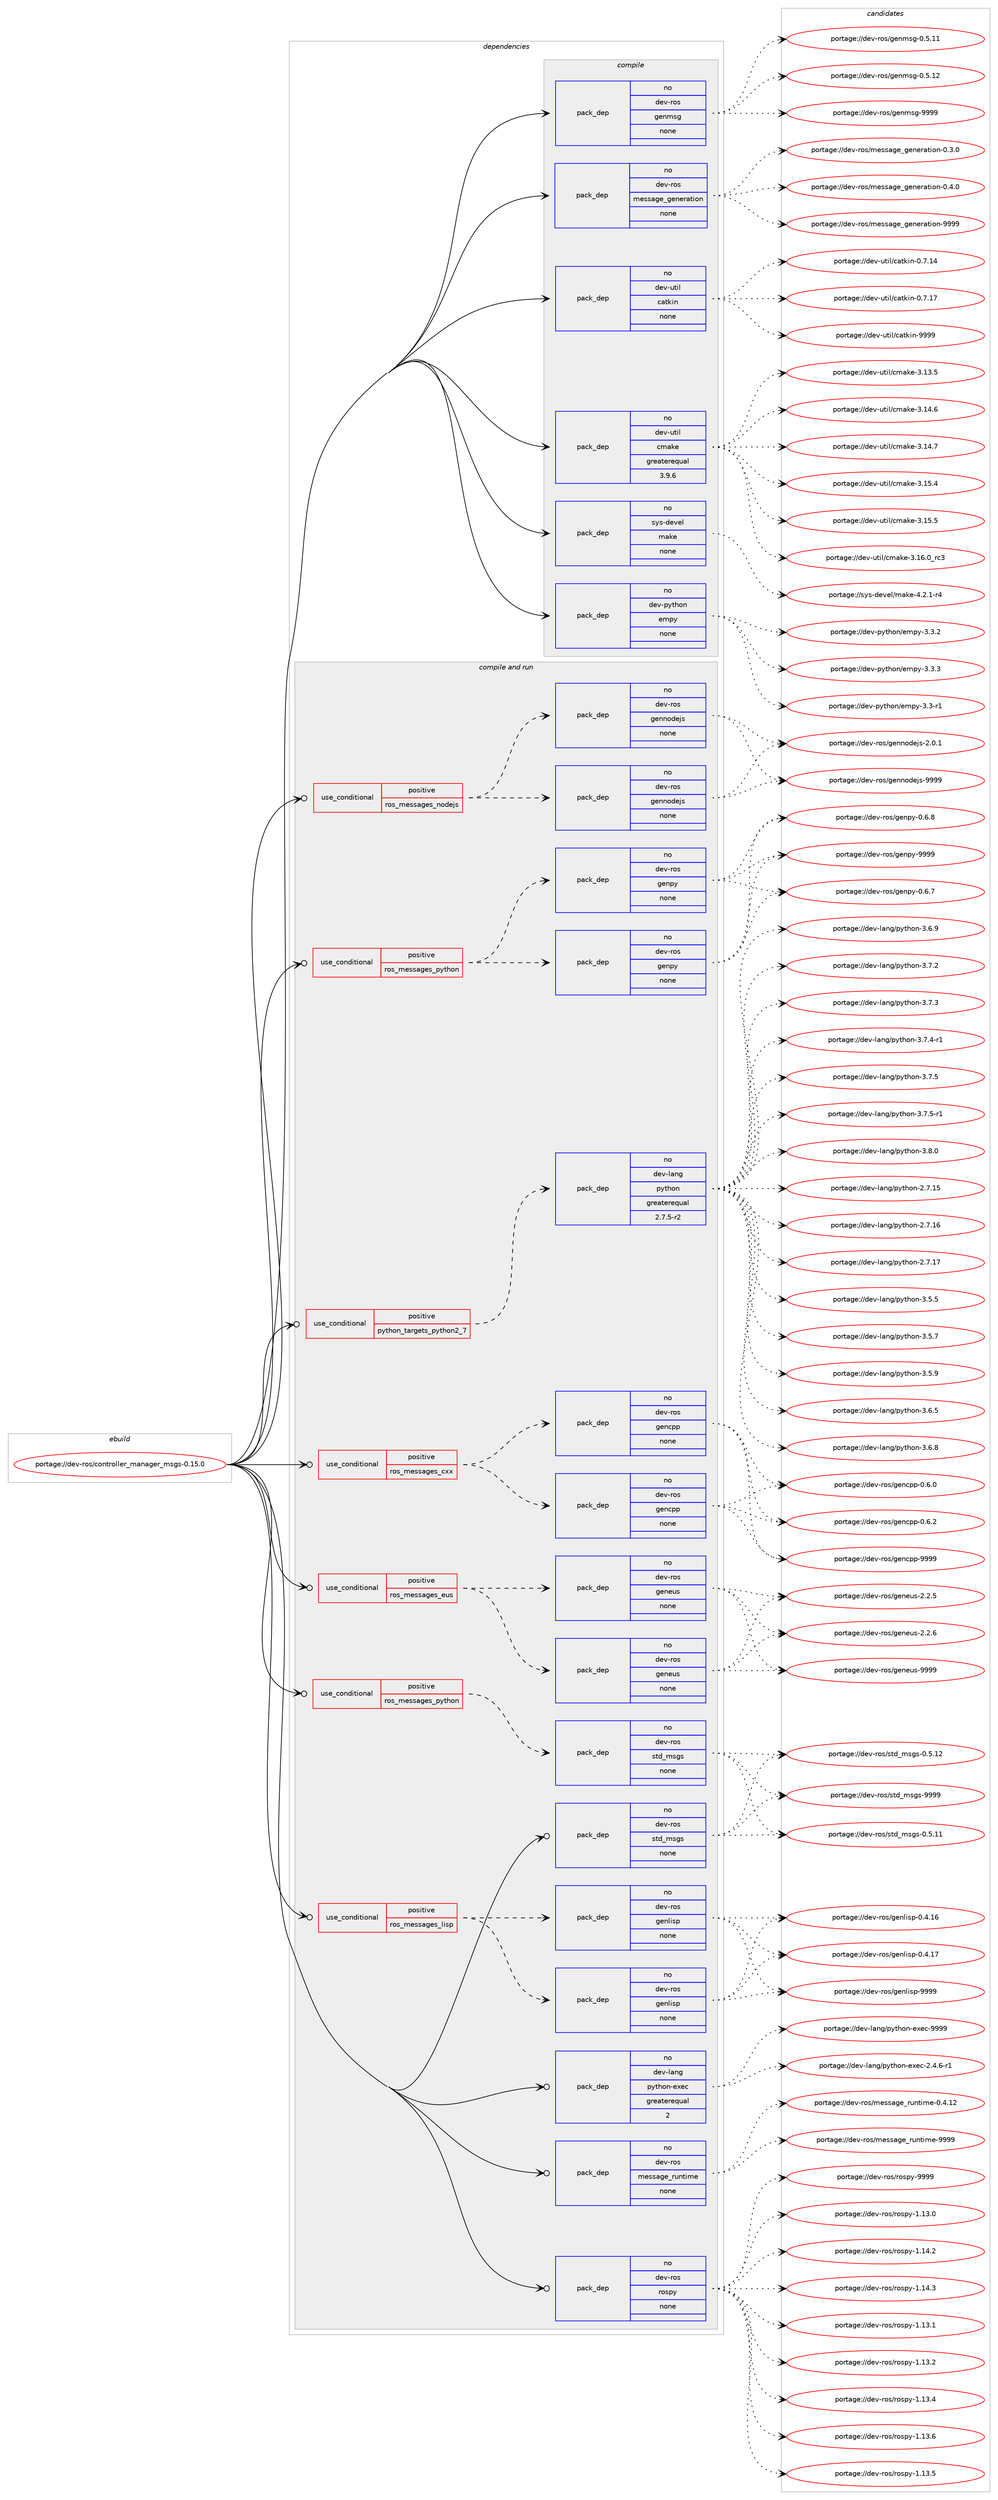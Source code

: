 digraph prolog {

# *************
# Graph options
# *************

newrank=true;
concentrate=true;
compound=true;
graph [rankdir=LR,fontname=Helvetica,fontsize=10,ranksep=1.5];#, ranksep=2.5, nodesep=0.2];
edge  [arrowhead=vee];
node  [fontname=Helvetica,fontsize=10];

# **********
# The ebuild
# **********

subgraph cluster_leftcol {
color=gray;
rank=same;
label=<<i>ebuild</i>>;
id [label="portage://dev-ros/controller_manager_msgs-0.15.0", color=red, width=4, href="../dev-ros/controller_manager_msgs-0.15.0.svg"];
}

# ****************
# The dependencies
# ****************

subgraph cluster_midcol {
color=gray;
label=<<i>dependencies</i>>;
subgraph cluster_compile {
fillcolor="#eeeeee";
style=filled;
label=<<i>compile</i>>;
subgraph pack139605 {
dependency185304 [label=<<TABLE BORDER="0" CELLBORDER="1" CELLSPACING="0" CELLPADDING="4" WIDTH="220"><TR><TD ROWSPAN="6" CELLPADDING="30">pack_dep</TD></TR><TR><TD WIDTH="110">no</TD></TR><TR><TD>dev-python</TD></TR><TR><TD>empy</TD></TR><TR><TD>none</TD></TR><TR><TD></TD></TR></TABLE>>, shape=none, color=blue];
}
id:e -> dependency185304:w [weight=20,style="solid",arrowhead="vee"];
subgraph pack139606 {
dependency185305 [label=<<TABLE BORDER="0" CELLBORDER="1" CELLSPACING="0" CELLPADDING="4" WIDTH="220"><TR><TD ROWSPAN="6" CELLPADDING="30">pack_dep</TD></TR><TR><TD WIDTH="110">no</TD></TR><TR><TD>dev-ros</TD></TR><TR><TD>genmsg</TD></TR><TR><TD>none</TD></TR><TR><TD></TD></TR></TABLE>>, shape=none, color=blue];
}
id:e -> dependency185305:w [weight=20,style="solid",arrowhead="vee"];
subgraph pack139607 {
dependency185306 [label=<<TABLE BORDER="0" CELLBORDER="1" CELLSPACING="0" CELLPADDING="4" WIDTH="220"><TR><TD ROWSPAN="6" CELLPADDING="30">pack_dep</TD></TR><TR><TD WIDTH="110">no</TD></TR><TR><TD>dev-ros</TD></TR><TR><TD>message_generation</TD></TR><TR><TD>none</TD></TR><TR><TD></TD></TR></TABLE>>, shape=none, color=blue];
}
id:e -> dependency185306:w [weight=20,style="solid",arrowhead="vee"];
subgraph pack139608 {
dependency185307 [label=<<TABLE BORDER="0" CELLBORDER="1" CELLSPACING="0" CELLPADDING="4" WIDTH="220"><TR><TD ROWSPAN="6" CELLPADDING="30">pack_dep</TD></TR><TR><TD WIDTH="110">no</TD></TR><TR><TD>dev-util</TD></TR><TR><TD>catkin</TD></TR><TR><TD>none</TD></TR><TR><TD></TD></TR></TABLE>>, shape=none, color=blue];
}
id:e -> dependency185307:w [weight=20,style="solid",arrowhead="vee"];
subgraph pack139609 {
dependency185308 [label=<<TABLE BORDER="0" CELLBORDER="1" CELLSPACING="0" CELLPADDING="4" WIDTH="220"><TR><TD ROWSPAN="6" CELLPADDING="30">pack_dep</TD></TR><TR><TD WIDTH="110">no</TD></TR><TR><TD>dev-util</TD></TR><TR><TD>cmake</TD></TR><TR><TD>greaterequal</TD></TR><TR><TD>3.9.6</TD></TR></TABLE>>, shape=none, color=blue];
}
id:e -> dependency185308:w [weight=20,style="solid",arrowhead="vee"];
subgraph pack139610 {
dependency185309 [label=<<TABLE BORDER="0" CELLBORDER="1" CELLSPACING="0" CELLPADDING="4" WIDTH="220"><TR><TD ROWSPAN="6" CELLPADDING="30">pack_dep</TD></TR><TR><TD WIDTH="110">no</TD></TR><TR><TD>sys-devel</TD></TR><TR><TD>make</TD></TR><TR><TD>none</TD></TR><TR><TD></TD></TR></TABLE>>, shape=none, color=blue];
}
id:e -> dependency185309:w [weight=20,style="solid",arrowhead="vee"];
}
subgraph cluster_compileandrun {
fillcolor="#eeeeee";
style=filled;
label=<<i>compile and run</i>>;
subgraph cond42269 {
dependency185310 [label=<<TABLE BORDER="0" CELLBORDER="1" CELLSPACING="0" CELLPADDING="4"><TR><TD ROWSPAN="3" CELLPADDING="10">use_conditional</TD></TR><TR><TD>positive</TD></TR><TR><TD>python_targets_python2_7</TD></TR></TABLE>>, shape=none, color=red];
subgraph pack139611 {
dependency185311 [label=<<TABLE BORDER="0" CELLBORDER="1" CELLSPACING="0" CELLPADDING="4" WIDTH="220"><TR><TD ROWSPAN="6" CELLPADDING="30">pack_dep</TD></TR><TR><TD WIDTH="110">no</TD></TR><TR><TD>dev-lang</TD></TR><TR><TD>python</TD></TR><TR><TD>greaterequal</TD></TR><TR><TD>2.7.5-r2</TD></TR></TABLE>>, shape=none, color=blue];
}
dependency185310:e -> dependency185311:w [weight=20,style="dashed",arrowhead="vee"];
}
id:e -> dependency185310:w [weight=20,style="solid",arrowhead="odotvee"];
subgraph cond42270 {
dependency185312 [label=<<TABLE BORDER="0" CELLBORDER="1" CELLSPACING="0" CELLPADDING="4"><TR><TD ROWSPAN="3" CELLPADDING="10">use_conditional</TD></TR><TR><TD>positive</TD></TR><TR><TD>ros_messages_cxx</TD></TR></TABLE>>, shape=none, color=red];
subgraph pack139612 {
dependency185313 [label=<<TABLE BORDER="0" CELLBORDER="1" CELLSPACING="0" CELLPADDING="4" WIDTH="220"><TR><TD ROWSPAN="6" CELLPADDING="30">pack_dep</TD></TR><TR><TD WIDTH="110">no</TD></TR><TR><TD>dev-ros</TD></TR><TR><TD>gencpp</TD></TR><TR><TD>none</TD></TR><TR><TD></TD></TR></TABLE>>, shape=none, color=blue];
}
dependency185312:e -> dependency185313:w [weight=20,style="dashed",arrowhead="vee"];
subgraph pack139613 {
dependency185314 [label=<<TABLE BORDER="0" CELLBORDER="1" CELLSPACING="0" CELLPADDING="4" WIDTH="220"><TR><TD ROWSPAN="6" CELLPADDING="30">pack_dep</TD></TR><TR><TD WIDTH="110">no</TD></TR><TR><TD>dev-ros</TD></TR><TR><TD>gencpp</TD></TR><TR><TD>none</TD></TR><TR><TD></TD></TR></TABLE>>, shape=none, color=blue];
}
dependency185312:e -> dependency185314:w [weight=20,style="dashed",arrowhead="vee"];
}
id:e -> dependency185312:w [weight=20,style="solid",arrowhead="odotvee"];
subgraph cond42271 {
dependency185315 [label=<<TABLE BORDER="0" CELLBORDER="1" CELLSPACING="0" CELLPADDING="4"><TR><TD ROWSPAN="3" CELLPADDING="10">use_conditional</TD></TR><TR><TD>positive</TD></TR><TR><TD>ros_messages_eus</TD></TR></TABLE>>, shape=none, color=red];
subgraph pack139614 {
dependency185316 [label=<<TABLE BORDER="0" CELLBORDER="1" CELLSPACING="0" CELLPADDING="4" WIDTH="220"><TR><TD ROWSPAN="6" CELLPADDING="30">pack_dep</TD></TR><TR><TD WIDTH="110">no</TD></TR><TR><TD>dev-ros</TD></TR><TR><TD>geneus</TD></TR><TR><TD>none</TD></TR><TR><TD></TD></TR></TABLE>>, shape=none, color=blue];
}
dependency185315:e -> dependency185316:w [weight=20,style="dashed",arrowhead="vee"];
subgraph pack139615 {
dependency185317 [label=<<TABLE BORDER="0" CELLBORDER="1" CELLSPACING="0" CELLPADDING="4" WIDTH="220"><TR><TD ROWSPAN="6" CELLPADDING="30">pack_dep</TD></TR><TR><TD WIDTH="110">no</TD></TR><TR><TD>dev-ros</TD></TR><TR><TD>geneus</TD></TR><TR><TD>none</TD></TR><TR><TD></TD></TR></TABLE>>, shape=none, color=blue];
}
dependency185315:e -> dependency185317:w [weight=20,style="dashed",arrowhead="vee"];
}
id:e -> dependency185315:w [weight=20,style="solid",arrowhead="odotvee"];
subgraph cond42272 {
dependency185318 [label=<<TABLE BORDER="0" CELLBORDER="1" CELLSPACING="0" CELLPADDING="4"><TR><TD ROWSPAN="3" CELLPADDING="10">use_conditional</TD></TR><TR><TD>positive</TD></TR><TR><TD>ros_messages_lisp</TD></TR></TABLE>>, shape=none, color=red];
subgraph pack139616 {
dependency185319 [label=<<TABLE BORDER="0" CELLBORDER="1" CELLSPACING="0" CELLPADDING="4" WIDTH="220"><TR><TD ROWSPAN="6" CELLPADDING="30">pack_dep</TD></TR><TR><TD WIDTH="110">no</TD></TR><TR><TD>dev-ros</TD></TR><TR><TD>genlisp</TD></TR><TR><TD>none</TD></TR><TR><TD></TD></TR></TABLE>>, shape=none, color=blue];
}
dependency185318:e -> dependency185319:w [weight=20,style="dashed",arrowhead="vee"];
subgraph pack139617 {
dependency185320 [label=<<TABLE BORDER="0" CELLBORDER="1" CELLSPACING="0" CELLPADDING="4" WIDTH="220"><TR><TD ROWSPAN="6" CELLPADDING="30">pack_dep</TD></TR><TR><TD WIDTH="110">no</TD></TR><TR><TD>dev-ros</TD></TR><TR><TD>genlisp</TD></TR><TR><TD>none</TD></TR><TR><TD></TD></TR></TABLE>>, shape=none, color=blue];
}
dependency185318:e -> dependency185320:w [weight=20,style="dashed",arrowhead="vee"];
}
id:e -> dependency185318:w [weight=20,style="solid",arrowhead="odotvee"];
subgraph cond42273 {
dependency185321 [label=<<TABLE BORDER="0" CELLBORDER="1" CELLSPACING="0" CELLPADDING="4"><TR><TD ROWSPAN="3" CELLPADDING="10">use_conditional</TD></TR><TR><TD>positive</TD></TR><TR><TD>ros_messages_nodejs</TD></TR></TABLE>>, shape=none, color=red];
subgraph pack139618 {
dependency185322 [label=<<TABLE BORDER="0" CELLBORDER="1" CELLSPACING="0" CELLPADDING="4" WIDTH="220"><TR><TD ROWSPAN="6" CELLPADDING="30">pack_dep</TD></TR><TR><TD WIDTH="110">no</TD></TR><TR><TD>dev-ros</TD></TR><TR><TD>gennodejs</TD></TR><TR><TD>none</TD></TR><TR><TD></TD></TR></TABLE>>, shape=none, color=blue];
}
dependency185321:e -> dependency185322:w [weight=20,style="dashed",arrowhead="vee"];
subgraph pack139619 {
dependency185323 [label=<<TABLE BORDER="0" CELLBORDER="1" CELLSPACING="0" CELLPADDING="4" WIDTH="220"><TR><TD ROWSPAN="6" CELLPADDING="30">pack_dep</TD></TR><TR><TD WIDTH="110">no</TD></TR><TR><TD>dev-ros</TD></TR><TR><TD>gennodejs</TD></TR><TR><TD>none</TD></TR><TR><TD></TD></TR></TABLE>>, shape=none, color=blue];
}
dependency185321:e -> dependency185323:w [weight=20,style="dashed",arrowhead="vee"];
}
id:e -> dependency185321:w [weight=20,style="solid",arrowhead="odotvee"];
subgraph cond42274 {
dependency185324 [label=<<TABLE BORDER="0" CELLBORDER="1" CELLSPACING="0" CELLPADDING="4"><TR><TD ROWSPAN="3" CELLPADDING="10">use_conditional</TD></TR><TR><TD>positive</TD></TR><TR><TD>ros_messages_python</TD></TR></TABLE>>, shape=none, color=red];
subgraph pack139620 {
dependency185325 [label=<<TABLE BORDER="0" CELLBORDER="1" CELLSPACING="0" CELLPADDING="4" WIDTH="220"><TR><TD ROWSPAN="6" CELLPADDING="30">pack_dep</TD></TR><TR><TD WIDTH="110">no</TD></TR><TR><TD>dev-ros</TD></TR><TR><TD>genpy</TD></TR><TR><TD>none</TD></TR><TR><TD></TD></TR></TABLE>>, shape=none, color=blue];
}
dependency185324:e -> dependency185325:w [weight=20,style="dashed",arrowhead="vee"];
subgraph pack139621 {
dependency185326 [label=<<TABLE BORDER="0" CELLBORDER="1" CELLSPACING="0" CELLPADDING="4" WIDTH="220"><TR><TD ROWSPAN="6" CELLPADDING="30">pack_dep</TD></TR><TR><TD WIDTH="110">no</TD></TR><TR><TD>dev-ros</TD></TR><TR><TD>genpy</TD></TR><TR><TD>none</TD></TR><TR><TD></TD></TR></TABLE>>, shape=none, color=blue];
}
dependency185324:e -> dependency185326:w [weight=20,style="dashed",arrowhead="vee"];
}
id:e -> dependency185324:w [weight=20,style="solid",arrowhead="odotvee"];
subgraph cond42275 {
dependency185327 [label=<<TABLE BORDER="0" CELLBORDER="1" CELLSPACING="0" CELLPADDING="4"><TR><TD ROWSPAN="3" CELLPADDING="10">use_conditional</TD></TR><TR><TD>positive</TD></TR><TR><TD>ros_messages_python</TD></TR></TABLE>>, shape=none, color=red];
subgraph pack139622 {
dependency185328 [label=<<TABLE BORDER="0" CELLBORDER="1" CELLSPACING="0" CELLPADDING="4" WIDTH="220"><TR><TD ROWSPAN="6" CELLPADDING="30">pack_dep</TD></TR><TR><TD WIDTH="110">no</TD></TR><TR><TD>dev-ros</TD></TR><TR><TD>std_msgs</TD></TR><TR><TD>none</TD></TR><TR><TD></TD></TR></TABLE>>, shape=none, color=blue];
}
dependency185327:e -> dependency185328:w [weight=20,style="dashed",arrowhead="vee"];
}
id:e -> dependency185327:w [weight=20,style="solid",arrowhead="odotvee"];
subgraph pack139623 {
dependency185329 [label=<<TABLE BORDER="0" CELLBORDER="1" CELLSPACING="0" CELLPADDING="4" WIDTH="220"><TR><TD ROWSPAN="6" CELLPADDING="30">pack_dep</TD></TR><TR><TD WIDTH="110">no</TD></TR><TR><TD>dev-lang</TD></TR><TR><TD>python-exec</TD></TR><TR><TD>greaterequal</TD></TR><TR><TD>2</TD></TR></TABLE>>, shape=none, color=blue];
}
id:e -> dependency185329:w [weight=20,style="solid",arrowhead="odotvee"];
subgraph pack139624 {
dependency185330 [label=<<TABLE BORDER="0" CELLBORDER="1" CELLSPACING="0" CELLPADDING="4" WIDTH="220"><TR><TD ROWSPAN="6" CELLPADDING="30">pack_dep</TD></TR><TR><TD WIDTH="110">no</TD></TR><TR><TD>dev-ros</TD></TR><TR><TD>message_runtime</TD></TR><TR><TD>none</TD></TR><TR><TD></TD></TR></TABLE>>, shape=none, color=blue];
}
id:e -> dependency185330:w [weight=20,style="solid",arrowhead="odotvee"];
subgraph pack139625 {
dependency185331 [label=<<TABLE BORDER="0" CELLBORDER="1" CELLSPACING="0" CELLPADDING="4" WIDTH="220"><TR><TD ROWSPAN="6" CELLPADDING="30">pack_dep</TD></TR><TR><TD WIDTH="110">no</TD></TR><TR><TD>dev-ros</TD></TR><TR><TD>rospy</TD></TR><TR><TD>none</TD></TR><TR><TD></TD></TR></TABLE>>, shape=none, color=blue];
}
id:e -> dependency185331:w [weight=20,style="solid",arrowhead="odotvee"];
subgraph pack139626 {
dependency185332 [label=<<TABLE BORDER="0" CELLBORDER="1" CELLSPACING="0" CELLPADDING="4" WIDTH="220"><TR><TD ROWSPAN="6" CELLPADDING="30">pack_dep</TD></TR><TR><TD WIDTH="110">no</TD></TR><TR><TD>dev-ros</TD></TR><TR><TD>std_msgs</TD></TR><TR><TD>none</TD></TR><TR><TD></TD></TR></TABLE>>, shape=none, color=blue];
}
id:e -> dependency185332:w [weight=20,style="solid",arrowhead="odotvee"];
}
subgraph cluster_run {
fillcolor="#eeeeee";
style=filled;
label=<<i>run</i>>;
}
}

# **************
# The candidates
# **************

subgraph cluster_choices {
rank=same;
color=gray;
label=<<i>candidates</i>>;

subgraph choice139605 {
color=black;
nodesep=1;
choiceportage1001011184511212111610411111047101109112121455146514511449 [label="portage://dev-python/empy-3.3-r1", color=red, width=4,href="../dev-python/empy-3.3-r1.svg"];
choiceportage1001011184511212111610411111047101109112121455146514650 [label="portage://dev-python/empy-3.3.2", color=red, width=4,href="../dev-python/empy-3.3.2.svg"];
choiceportage1001011184511212111610411111047101109112121455146514651 [label="portage://dev-python/empy-3.3.3", color=red, width=4,href="../dev-python/empy-3.3.3.svg"];
dependency185304:e -> choiceportage1001011184511212111610411111047101109112121455146514511449:w [style=dotted,weight="100"];
dependency185304:e -> choiceportage1001011184511212111610411111047101109112121455146514650:w [style=dotted,weight="100"];
dependency185304:e -> choiceportage1001011184511212111610411111047101109112121455146514651:w [style=dotted,weight="100"];
}
subgraph choice139606 {
color=black;
nodesep=1;
choiceportage100101118451141111154710310111010911510345484653464949 [label="portage://dev-ros/genmsg-0.5.11", color=red, width=4,href="../dev-ros/genmsg-0.5.11.svg"];
choiceportage100101118451141111154710310111010911510345484653464950 [label="portage://dev-ros/genmsg-0.5.12", color=red, width=4,href="../dev-ros/genmsg-0.5.12.svg"];
choiceportage10010111845114111115471031011101091151034557575757 [label="portage://dev-ros/genmsg-9999", color=red, width=4,href="../dev-ros/genmsg-9999.svg"];
dependency185305:e -> choiceportage100101118451141111154710310111010911510345484653464949:w [style=dotted,weight="100"];
dependency185305:e -> choiceportage100101118451141111154710310111010911510345484653464950:w [style=dotted,weight="100"];
dependency185305:e -> choiceportage10010111845114111115471031011101091151034557575757:w [style=dotted,weight="100"];
}
subgraph choice139607 {
color=black;
nodesep=1;
choiceportage1001011184511411111547109101115115971031019510310111010111497116105111110454846514648 [label="portage://dev-ros/message_generation-0.3.0", color=red, width=4,href="../dev-ros/message_generation-0.3.0.svg"];
choiceportage1001011184511411111547109101115115971031019510310111010111497116105111110454846524648 [label="portage://dev-ros/message_generation-0.4.0", color=red, width=4,href="../dev-ros/message_generation-0.4.0.svg"];
choiceportage10010111845114111115471091011151159710310195103101110101114971161051111104557575757 [label="portage://dev-ros/message_generation-9999", color=red, width=4,href="../dev-ros/message_generation-9999.svg"];
dependency185306:e -> choiceportage1001011184511411111547109101115115971031019510310111010111497116105111110454846514648:w [style=dotted,weight="100"];
dependency185306:e -> choiceportage1001011184511411111547109101115115971031019510310111010111497116105111110454846524648:w [style=dotted,weight="100"];
dependency185306:e -> choiceportage10010111845114111115471091011151159710310195103101110101114971161051111104557575757:w [style=dotted,weight="100"];
}
subgraph choice139608 {
color=black;
nodesep=1;
choiceportage1001011184511711610510847999711610710511045484655464952 [label="portage://dev-util/catkin-0.7.14", color=red, width=4,href="../dev-util/catkin-0.7.14.svg"];
choiceportage1001011184511711610510847999711610710511045484655464955 [label="portage://dev-util/catkin-0.7.17", color=red, width=4,href="../dev-util/catkin-0.7.17.svg"];
choiceportage100101118451171161051084799971161071051104557575757 [label="portage://dev-util/catkin-9999", color=red, width=4,href="../dev-util/catkin-9999.svg"];
dependency185307:e -> choiceportage1001011184511711610510847999711610710511045484655464952:w [style=dotted,weight="100"];
dependency185307:e -> choiceportage1001011184511711610510847999711610710511045484655464955:w [style=dotted,weight="100"];
dependency185307:e -> choiceportage100101118451171161051084799971161071051104557575757:w [style=dotted,weight="100"];
}
subgraph choice139609 {
color=black;
nodesep=1;
choiceportage1001011184511711610510847991099710710145514649514653 [label="portage://dev-util/cmake-3.13.5", color=red, width=4,href="../dev-util/cmake-3.13.5.svg"];
choiceportage1001011184511711610510847991099710710145514649524654 [label="portage://dev-util/cmake-3.14.6", color=red, width=4,href="../dev-util/cmake-3.14.6.svg"];
choiceportage1001011184511711610510847991099710710145514649524655 [label="portage://dev-util/cmake-3.14.7", color=red, width=4,href="../dev-util/cmake-3.14.7.svg"];
choiceportage1001011184511711610510847991099710710145514649534652 [label="portage://dev-util/cmake-3.15.4", color=red, width=4,href="../dev-util/cmake-3.15.4.svg"];
choiceportage1001011184511711610510847991099710710145514649534653 [label="portage://dev-util/cmake-3.15.5", color=red, width=4,href="../dev-util/cmake-3.15.5.svg"];
choiceportage1001011184511711610510847991099710710145514649544648951149951 [label="portage://dev-util/cmake-3.16.0_rc3", color=red, width=4,href="../dev-util/cmake-3.16.0_rc3.svg"];
dependency185308:e -> choiceportage1001011184511711610510847991099710710145514649514653:w [style=dotted,weight="100"];
dependency185308:e -> choiceportage1001011184511711610510847991099710710145514649524654:w [style=dotted,weight="100"];
dependency185308:e -> choiceportage1001011184511711610510847991099710710145514649524655:w [style=dotted,weight="100"];
dependency185308:e -> choiceportage1001011184511711610510847991099710710145514649534652:w [style=dotted,weight="100"];
dependency185308:e -> choiceportage1001011184511711610510847991099710710145514649534653:w [style=dotted,weight="100"];
dependency185308:e -> choiceportage1001011184511711610510847991099710710145514649544648951149951:w [style=dotted,weight="100"];
}
subgraph choice139610 {
color=black;
nodesep=1;
choiceportage1151211154510010111810110847109971071014552465046494511452 [label="portage://sys-devel/make-4.2.1-r4", color=red, width=4,href="../sys-devel/make-4.2.1-r4.svg"];
dependency185309:e -> choiceportage1151211154510010111810110847109971071014552465046494511452:w [style=dotted,weight="100"];
}
subgraph choice139611 {
color=black;
nodesep=1;
choiceportage10010111845108971101034711212111610411111045504655464953 [label="portage://dev-lang/python-2.7.15", color=red, width=4,href="../dev-lang/python-2.7.15.svg"];
choiceportage10010111845108971101034711212111610411111045504655464954 [label="portage://dev-lang/python-2.7.16", color=red, width=4,href="../dev-lang/python-2.7.16.svg"];
choiceportage10010111845108971101034711212111610411111045504655464955 [label="portage://dev-lang/python-2.7.17", color=red, width=4,href="../dev-lang/python-2.7.17.svg"];
choiceportage100101118451089711010347112121116104111110455146534653 [label="portage://dev-lang/python-3.5.5", color=red, width=4,href="../dev-lang/python-3.5.5.svg"];
choiceportage100101118451089711010347112121116104111110455146534655 [label="portage://dev-lang/python-3.5.7", color=red, width=4,href="../dev-lang/python-3.5.7.svg"];
choiceportage100101118451089711010347112121116104111110455146534657 [label="portage://dev-lang/python-3.5.9", color=red, width=4,href="../dev-lang/python-3.5.9.svg"];
choiceportage100101118451089711010347112121116104111110455146544653 [label="portage://dev-lang/python-3.6.5", color=red, width=4,href="../dev-lang/python-3.6.5.svg"];
choiceportage100101118451089711010347112121116104111110455146544656 [label="portage://dev-lang/python-3.6.8", color=red, width=4,href="../dev-lang/python-3.6.8.svg"];
choiceportage100101118451089711010347112121116104111110455146544657 [label="portage://dev-lang/python-3.6.9", color=red, width=4,href="../dev-lang/python-3.6.9.svg"];
choiceportage100101118451089711010347112121116104111110455146554650 [label="portage://dev-lang/python-3.7.2", color=red, width=4,href="../dev-lang/python-3.7.2.svg"];
choiceportage100101118451089711010347112121116104111110455146554651 [label="portage://dev-lang/python-3.7.3", color=red, width=4,href="../dev-lang/python-3.7.3.svg"];
choiceportage1001011184510897110103471121211161041111104551465546524511449 [label="portage://dev-lang/python-3.7.4-r1", color=red, width=4,href="../dev-lang/python-3.7.4-r1.svg"];
choiceportage100101118451089711010347112121116104111110455146554653 [label="portage://dev-lang/python-3.7.5", color=red, width=4,href="../dev-lang/python-3.7.5.svg"];
choiceportage1001011184510897110103471121211161041111104551465546534511449 [label="portage://dev-lang/python-3.7.5-r1", color=red, width=4,href="../dev-lang/python-3.7.5-r1.svg"];
choiceportage100101118451089711010347112121116104111110455146564648 [label="portage://dev-lang/python-3.8.0", color=red, width=4,href="../dev-lang/python-3.8.0.svg"];
dependency185311:e -> choiceportage10010111845108971101034711212111610411111045504655464953:w [style=dotted,weight="100"];
dependency185311:e -> choiceportage10010111845108971101034711212111610411111045504655464954:w [style=dotted,weight="100"];
dependency185311:e -> choiceportage10010111845108971101034711212111610411111045504655464955:w [style=dotted,weight="100"];
dependency185311:e -> choiceportage100101118451089711010347112121116104111110455146534653:w [style=dotted,weight="100"];
dependency185311:e -> choiceportage100101118451089711010347112121116104111110455146534655:w [style=dotted,weight="100"];
dependency185311:e -> choiceportage100101118451089711010347112121116104111110455146534657:w [style=dotted,weight="100"];
dependency185311:e -> choiceportage100101118451089711010347112121116104111110455146544653:w [style=dotted,weight="100"];
dependency185311:e -> choiceportage100101118451089711010347112121116104111110455146544656:w [style=dotted,weight="100"];
dependency185311:e -> choiceportage100101118451089711010347112121116104111110455146544657:w [style=dotted,weight="100"];
dependency185311:e -> choiceportage100101118451089711010347112121116104111110455146554650:w [style=dotted,weight="100"];
dependency185311:e -> choiceportage100101118451089711010347112121116104111110455146554651:w [style=dotted,weight="100"];
dependency185311:e -> choiceportage1001011184510897110103471121211161041111104551465546524511449:w [style=dotted,weight="100"];
dependency185311:e -> choiceportage100101118451089711010347112121116104111110455146554653:w [style=dotted,weight="100"];
dependency185311:e -> choiceportage1001011184510897110103471121211161041111104551465546534511449:w [style=dotted,weight="100"];
dependency185311:e -> choiceportage100101118451089711010347112121116104111110455146564648:w [style=dotted,weight="100"];
}
subgraph choice139612 {
color=black;
nodesep=1;
choiceportage100101118451141111154710310111099112112454846544648 [label="portage://dev-ros/gencpp-0.6.0", color=red, width=4,href="../dev-ros/gencpp-0.6.0.svg"];
choiceportage100101118451141111154710310111099112112454846544650 [label="portage://dev-ros/gencpp-0.6.2", color=red, width=4,href="../dev-ros/gencpp-0.6.2.svg"];
choiceportage1001011184511411111547103101110991121124557575757 [label="portage://dev-ros/gencpp-9999", color=red, width=4,href="../dev-ros/gencpp-9999.svg"];
dependency185313:e -> choiceportage100101118451141111154710310111099112112454846544648:w [style=dotted,weight="100"];
dependency185313:e -> choiceportage100101118451141111154710310111099112112454846544650:w [style=dotted,weight="100"];
dependency185313:e -> choiceportage1001011184511411111547103101110991121124557575757:w [style=dotted,weight="100"];
}
subgraph choice139613 {
color=black;
nodesep=1;
choiceportage100101118451141111154710310111099112112454846544648 [label="portage://dev-ros/gencpp-0.6.0", color=red, width=4,href="../dev-ros/gencpp-0.6.0.svg"];
choiceportage100101118451141111154710310111099112112454846544650 [label="portage://dev-ros/gencpp-0.6.2", color=red, width=4,href="../dev-ros/gencpp-0.6.2.svg"];
choiceportage1001011184511411111547103101110991121124557575757 [label="portage://dev-ros/gencpp-9999", color=red, width=4,href="../dev-ros/gencpp-9999.svg"];
dependency185314:e -> choiceportage100101118451141111154710310111099112112454846544648:w [style=dotted,weight="100"];
dependency185314:e -> choiceportage100101118451141111154710310111099112112454846544650:w [style=dotted,weight="100"];
dependency185314:e -> choiceportage1001011184511411111547103101110991121124557575757:w [style=dotted,weight="100"];
}
subgraph choice139614 {
color=black;
nodesep=1;
choiceportage1001011184511411111547103101110101117115455046504653 [label="portage://dev-ros/geneus-2.2.5", color=red, width=4,href="../dev-ros/geneus-2.2.5.svg"];
choiceportage1001011184511411111547103101110101117115455046504654 [label="portage://dev-ros/geneus-2.2.6", color=red, width=4,href="../dev-ros/geneus-2.2.6.svg"];
choiceportage10010111845114111115471031011101011171154557575757 [label="portage://dev-ros/geneus-9999", color=red, width=4,href="../dev-ros/geneus-9999.svg"];
dependency185316:e -> choiceportage1001011184511411111547103101110101117115455046504653:w [style=dotted,weight="100"];
dependency185316:e -> choiceportage1001011184511411111547103101110101117115455046504654:w [style=dotted,weight="100"];
dependency185316:e -> choiceportage10010111845114111115471031011101011171154557575757:w [style=dotted,weight="100"];
}
subgraph choice139615 {
color=black;
nodesep=1;
choiceportage1001011184511411111547103101110101117115455046504653 [label="portage://dev-ros/geneus-2.2.5", color=red, width=4,href="../dev-ros/geneus-2.2.5.svg"];
choiceportage1001011184511411111547103101110101117115455046504654 [label="portage://dev-ros/geneus-2.2.6", color=red, width=4,href="../dev-ros/geneus-2.2.6.svg"];
choiceportage10010111845114111115471031011101011171154557575757 [label="portage://dev-ros/geneus-9999", color=red, width=4,href="../dev-ros/geneus-9999.svg"];
dependency185317:e -> choiceportage1001011184511411111547103101110101117115455046504653:w [style=dotted,weight="100"];
dependency185317:e -> choiceportage1001011184511411111547103101110101117115455046504654:w [style=dotted,weight="100"];
dependency185317:e -> choiceportage10010111845114111115471031011101011171154557575757:w [style=dotted,weight="100"];
}
subgraph choice139616 {
color=black;
nodesep=1;
choiceportage100101118451141111154710310111010810511511245484652464954 [label="portage://dev-ros/genlisp-0.4.16", color=red, width=4,href="../dev-ros/genlisp-0.4.16.svg"];
choiceportage100101118451141111154710310111010810511511245484652464955 [label="portage://dev-ros/genlisp-0.4.17", color=red, width=4,href="../dev-ros/genlisp-0.4.17.svg"];
choiceportage10010111845114111115471031011101081051151124557575757 [label="portage://dev-ros/genlisp-9999", color=red, width=4,href="../dev-ros/genlisp-9999.svg"];
dependency185319:e -> choiceportage100101118451141111154710310111010810511511245484652464954:w [style=dotted,weight="100"];
dependency185319:e -> choiceportage100101118451141111154710310111010810511511245484652464955:w [style=dotted,weight="100"];
dependency185319:e -> choiceportage10010111845114111115471031011101081051151124557575757:w [style=dotted,weight="100"];
}
subgraph choice139617 {
color=black;
nodesep=1;
choiceportage100101118451141111154710310111010810511511245484652464954 [label="portage://dev-ros/genlisp-0.4.16", color=red, width=4,href="../dev-ros/genlisp-0.4.16.svg"];
choiceportage100101118451141111154710310111010810511511245484652464955 [label="portage://dev-ros/genlisp-0.4.17", color=red, width=4,href="../dev-ros/genlisp-0.4.17.svg"];
choiceportage10010111845114111115471031011101081051151124557575757 [label="portage://dev-ros/genlisp-9999", color=red, width=4,href="../dev-ros/genlisp-9999.svg"];
dependency185320:e -> choiceportage100101118451141111154710310111010810511511245484652464954:w [style=dotted,weight="100"];
dependency185320:e -> choiceportage100101118451141111154710310111010810511511245484652464955:w [style=dotted,weight="100"];
dependency185320:e -> choiceportage10010111845114111115471031011101081051151124557575757:w [style=dotted,weight="100"];
}
subgraph choice139618 {
color=black;
nodesep=1;
choiceportage1001011184511411111547103101110110111100101106115455046484649 [label="portage://dev-ros/gennodejs-2.0.1", color=red, width=4,href="../dev-ros/gennodejs-2.0.1.svg"];
choiceportage10010111845114111115471031011101101111001011061154557575757 [label="portage://dev-ros/gennodejs-9999", color=red, width=4,href="../dev-ros/gennodejs-9999.svg"];
dependency185322:e -> choiceportage1001011184511411111547103101110110111100101106115455046484649:w [style=dotted,weight="100"];
dependency185322:e -> choiceportage10010111845114111115471031011101101111001011061154557575757:w [style=dotted,weight="100"];
}
subgraph choice139619 {
color=black;
nodesep=1;
choiceportage1001011184511411111547103101110110111100101106115455046484649 [label="portage://dev-ros/gennodejs-2.0.1", color=red, width=4,href="../dev-ros/gennodejs-2.0.1.svg"];
choiceportage10010111845114111115471031011101101111001011061154557575757 [label="portage://dev-ros/gennodejs-9999", color=red, width=4,href="../dev-ros/gennodejs-9999.svg"];
dependency185323:e -> choiceportage1001011184511411111547103101110110111100101106115455046484649:w [style=dotted,weight="100"];
dependency185323:e -> choiceportage10010111845114111115471031011101101111001011061154557575757:w [style=dotted,weight="100"];
}
subgraph choice139620 {
color=black;
nodesep=1;
choiceportage1001011184511411111547103101110112121454846544655 [label="portage://dev-ros/genpy-0.6.7", color=red, width=4,href="../dev-ros/genpy-0.6.7.svg"];
choiceportage1001011184511411111547103101110112121454846544656 [label="portage://dev-ros/genpy-0.6.8", color=red, width=4,href="../dev-ros/genpy-0.6.8.svg"];
choiceportage10010111845114111115471031011101121214557575757 [label="portage://dev-ros/genpy-9999", color=red, width=4,href="../dev-ros/genpy-9999.svg"];
dependency185325:e -> choiceportage1001011184511411111547103101110112121454846544655:w [style=dotted,weight="100"];
dependency185325:e -> choiceportage1001011184511411111547103101110112121454846544656:w [style=dotted,weight="100"];
dependency185325:e -> choiceportage10010111845114111115471031011101121214557575757:w [style=dotted,weight="100"];
}
subgraph choice139621 {
color=black;
nodesep=1;
choiceportage1001011184511411111547103101110112121454846544655 [label="portage://dev-ros/genpy-0.6.7", color=red, width=4,href="../dev-ros/genpy-0.6.7.svg"];
choiceportage1001011184511411111547103101110112121454846544656 [label="portage://dev-ros/genpy-0.6.8", color=red, width=4,href="../dev-ros/genpy-0.6.8.svg"];
choiceportage10010111845114111115471031011101121214557575757 [label="portage://dev-ros/genpy-9999", color=red, width=4,href="../dev-ros/genpy-9999.svg"];
dependency185326:e -> choiceportage1001011184511411111547103101110112121454846544655:w [style=dotted,weight="100"];
dependency185326:e -> choiceportage1001011184511411111547103101110112121454846544656:w [style=dotted,weight="100"];
dependency185326:e -> choiceportage10010111845114111115471031011101121214557575757:w [style=dotted,weight="100"];
}
subgraph choice139622 {
color=black;
nodesep=1;
choiceportage10010111845114111115471151161009510911510311545484653464949 [label="portage://dev-ros/std_msgs-0.5.11", color=red, width=4,href="../dev-ros/std_msgs-0.5.11.svg"];
choiceportage10010111845114111115471151161009510911510311545484653464950 [label="portage://dev-ros/std_msgs-0.5.12", color=red, width=4,href="../dev-ros/std_msgs-0.5.12.svg"];
choiceportage1001011184511411111547115116100951091151031154557575757 [label="portage://dev-ros/std_msgs-9999", color=red, width=4,href="../dev-ros/std_msgs-9999.svg"];
dependency185328:e -> choiceportage10010111845114111115471151161009510911510311545484653464949:w [style=dotted,weight="100"];
dependency185328:e -> choiceportage10010111845114111115471151161009510911510311545484653464950:w [style=dotted,weight="100"];
dependency185328:e -> choiceportage1001011184511411111547115116100951091151031154557575757:w [style=dotted,weight="100"];
}
subgraph choice139623 {
color=black;
nodesep=1;
choiceportage10010111845108971101034711212111610411111045101120101994550465246544511449 [label="portage://dev-lang/python-exec-2.4.6-r1", color=red, width=4,href="../dev-lang/python-exec-2.4.6-r1.svg"];
choiceportage10010111845108971101034711212111610411111045101120101994557575757 [label="portage://dev-lang/python-exec-9999", color=red, width=4,href="../dev-lang/python-exec-9999.svg"];
dependency185329:e -> choiceportage10010111845108971101034711212111610411111045101120101994550465246544511449:w [style=dotted,weight="100"];
dependency185329:e -> choiceportage10010111845108971101034711212111610411111045101120101994557575757:w [style=dotted,weight="100"];
}
subgraph choice139624 {
color=black;
nodesep=1;
choiceportage1001011184511411111547109101115115971031019511411711011610510910145484652464950 [label="portage://dev-ros/message_runtime-0.4.12", color=red, width=4,href="../dev-ros/message_runtime-0.4.12.svg"];
choiceportage100101118451141111154710910111511597103101951141171101161051091014557575757 [label="portage://dev-ros/message_runtime-9999", color=red, width=4,href="../dev-ros/message_runtime-9999.svg"];
dependency185330:e -> choiceportage1001011184511411111547109101115115971031019511411711011610510910145484652464950:w [style=dotted,weight="100"];
dependency185330:e -> choiceportage100101118451141111154710910111511597103101951141171101161051091014557575757:w [style=dotted,weight="100"];
}
subgraph choice139625 {
color=black;
nodesep=1;
choiceportage100101118451141111154711411111511212145494649514648 [label="portage://dev-ros/rospy-1.13.0", color=red, width=4,href="../dev-ros/rospy-1.13.0.svg"];
choiceportage100101118451141111154711411111511212145494649514649 [label="portage://dev-ros/rospy-1.13.1", color=red, width=4,href="../dev-ros/rospy-1.13.1.svg"];
choiceportage100101118451141111154711411111511212145494649514650 [label="portage://dev-ros/rospy-1.13.2", color=red, width=4,href="../dev-ros/rospy-1.13.2.svg"];
choiceportage100101118451141111154711411111511212145494649514652 [label="portage://dev-ros/rospy-1.13.4", color=red, width=4,href="../dev-ros/rospy-1.13.4.svg"];
choiceportage100101118451141111154711411111511212145494649514653 [label="portage://dev-ros/rospy-1.13.5", color=red, width=4,href="../dev-ros/rospy-1.13.5.svg"];
choiceportage100101118451141111154711411111511212145494649514654 [label="portage://dev-ros/rospy-1.13.6", color=red, width=4,href="../dev-ros/rospy-1.13.6.svg"];
choiceportage100101118451141111154711411111511212145494649524650 [label="portage://dev-ros/rospy-1.14.2", color=red, width=4,href="../dev-ros/rospy-1.14.2.svg"];
choiceportage100101118451141111154711411111511212145494649524651 [label="portage://dev-ros/rospy-1.14.3", color=red, width=4,href="../dev-ros/rospy-1.14.3.svg"];
choiceportage10010111845114111115471141111151121214557575757 [label="portage://dev-ros/rospy-9999", color=red, width=4,href="../dev-ros/rospy-9999.svg"];
dependency185331:e -> choiceportage100101118451141111154711411111511212145494649514648:w [style=dotted,weight="100"];
dependency185331:e -> choiceportage100101118451141111154711411111511212145494649514649:w [style=dotted,weight="100"];
dependency185331:e -> choiceportage100101118451141111154711411111511212145494649514650:w [style=dotted,weight="100"];
dependency185331:e -> choiceportage100101118451141111154711411111511212145494649514652:w [style=dotted,weight="100"];
dependency185331:e -> choiceportage100101118451141111154711411111511212145494649514653:w [style=dotted,weight="100"];
dependency185331:e -> choiceportage100101118451141111154711411111511212145494649514654:w [style=dotted,weight="100"];
dependency185331:e -> choiceportage100101118451141111154711411111511212145494649524650:w [style=dotted,weight="100"];
dependency185331:e -> choiceportage100101118451141111154711411111511212145494649524651:w [style=dotted,weight="100"];
dependency185331:e -> choiceportage10010111845114111115471141111151121214557575757:w [style=dotted,weight="100"];
}
subgraph choice139626 {
color=black;
nodesep=1;
choiceportage10010111845114111115471151161009510911510311545484653464949 [label="portage://dev-ros/std_msgs-0.5.11", color=red, width=4,href="../dev-ros/std_msgs-0.5.11.svg"];
choiceportage10010111845114111115471151161009510911510311545484653464950 [label="portage://dev-ros/std_msgs-0.5.12", color=red, width=4,href="../dev-ros/std_msgs-0.5.12.svg"];
choiceportage1001011184511411111547115116100951091151031154557575757 [label="portage://dev-ros/std_msgs-9999", color=red, width=4,href="../dev-ros/std_msgs-9999.svg"];
dependency185332:e -> choiceportage10010111845114111115471151161009510911510311545484653464949:w [style=dotted,weight="100"];
dependency185332:e -> choiceportage10010111845114111115471151161009510911510311545484653464950:w [style=dotted,weight="100"];
dependency185332:e -> choiceportage1001011184511411111547115116100951091151031154557575757:w [style=dotted,weight="100"];
}
}

}
